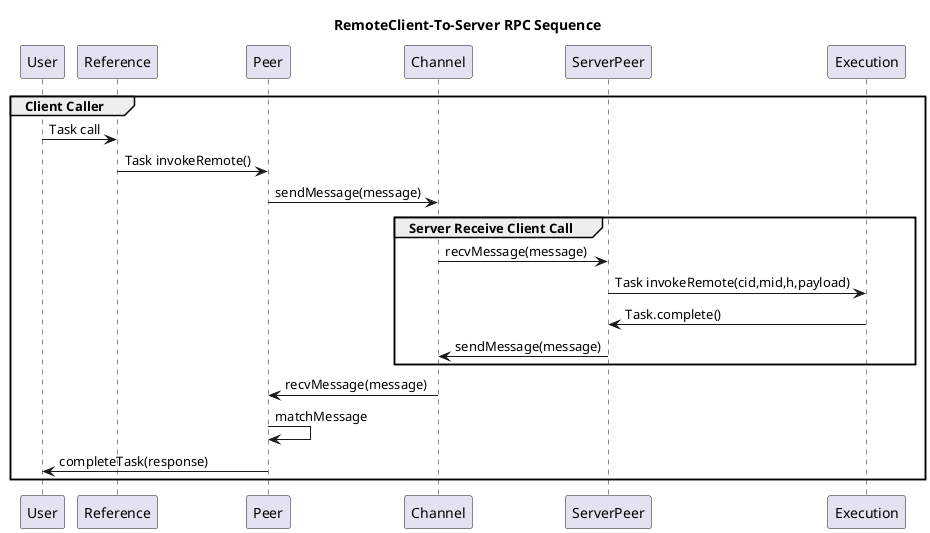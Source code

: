 @startuml
title RemoteClient-To-Server RPC Sequence

group Client Caller
User->Reference: Task call
Reference->Peer: Task invokeRemote()
Peer->Channel: sendMessage(message)
group Server Receive Client Call
Channel->ServerPeer: recvMessage(message)
ServerPeer->Execution: Task invokeRemote(cid,mid,h,payload)
Execution->ServerPeer: Task.complete()
ServerPeer->Channel: sendMessage(message)
end

Channel->Peer: recvMessage(message)
Peer->Peer: matchMessage
Peer->User: completeTask(response)
end


@enduml